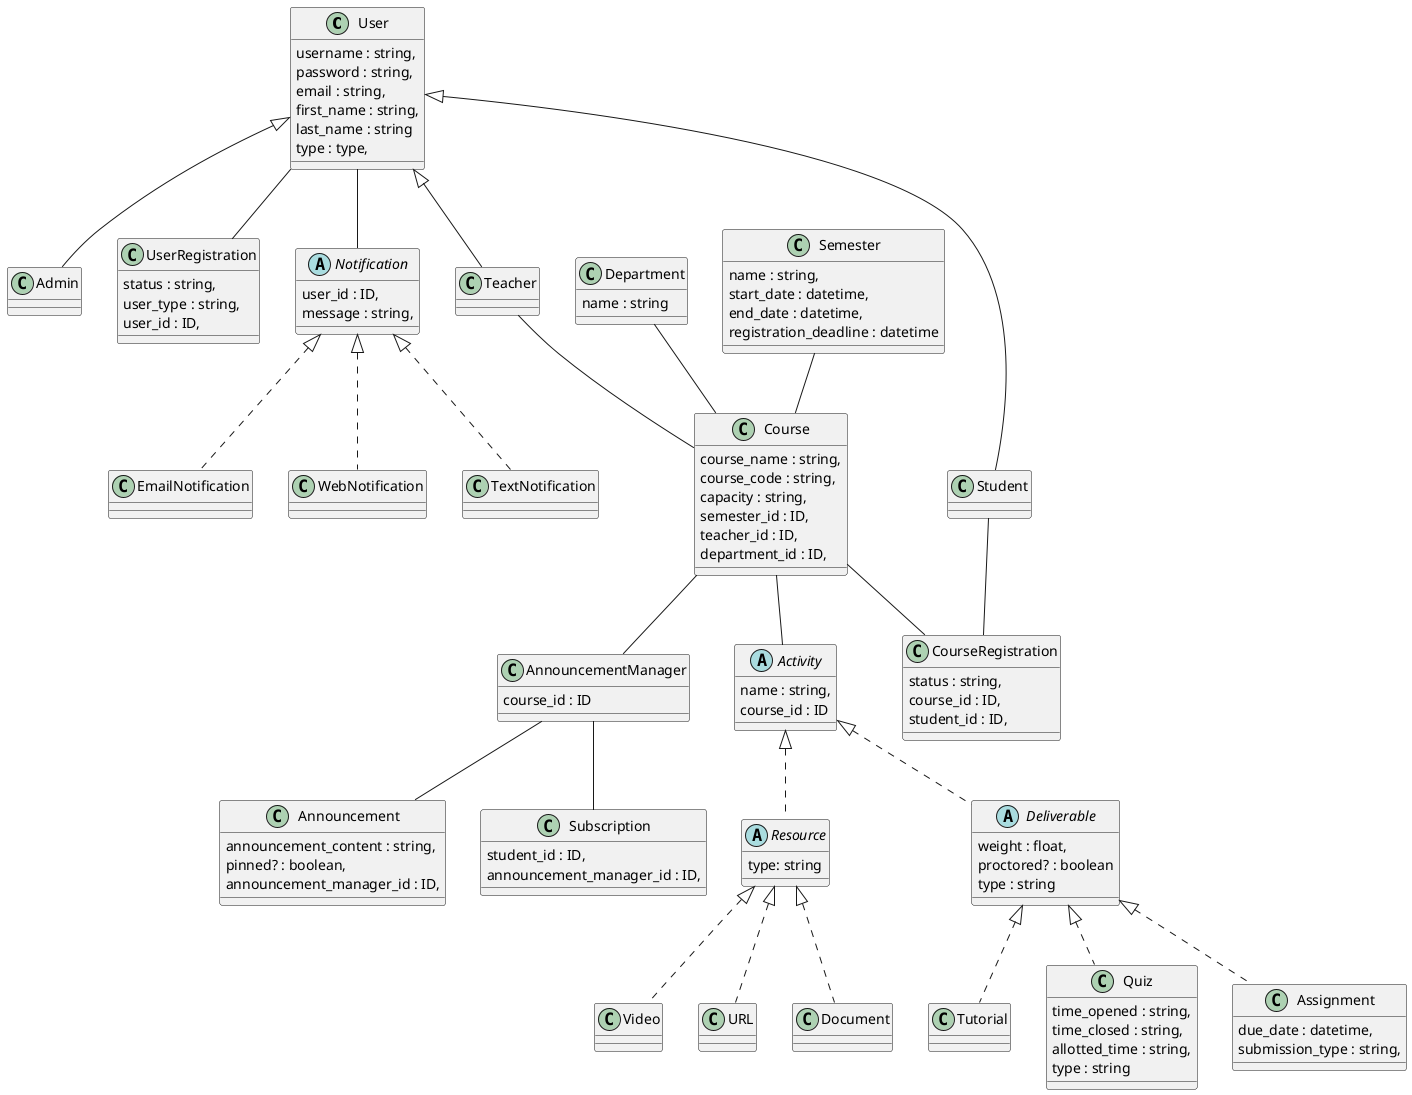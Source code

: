 @startuml
class User {
  username : string,
  password : string,
  email : string,
  first_name : string,
  last_name : string
  type : type,
}

class Teacher
class Student
class Admin

class Course {
  course_name : string,
  course_code : string,
  capacity : string,
  semester_id : ID,
  teacher_id : ID,
  department_id : ID,
}

class Department {
  name : string
}

class Semester {
  name : string,
  start_date : datetime,
  end_date : datetime,
  registration_deadline : datetime
}

abstract Activity {
  name : string,
  course_id : ID
}

class AnnouncementManager {
  course_id : ID
}

abstract Resource {
  type: string
}

abstract Deliverable {
  weight : float,
  proctored? : boolean
  type : string
}

class Tutorial
class Quiz {
  time_opened : string,
  time_closed : string,
  allotted_time : string,
  type : string
}

class Assignment {
  due_date : datetime,
  submission_type : string,
}

class Announcement {
  announcement_content : string,
  pinned? : boolean,
  announcement_manager_id : ID,
}

class Subscription {
  student_id : ID,
  announcement_manager_id : ID,
}

class CourseRegistration {
  status : string,
  course_id : ID,
  student_id : ID,
}

class UserRegistration {
  status : string,
  user_type : string,
  user_id : ID,
}

Teacher -- Course
Department -- Course
Semester -- Course
AnnouncementManager -- Announcement
AnnouncementManager -- Subscription
User -- UserRegistration
Course -- AnnouncementManager
Course -- Activity
Course -- CourseRegistration
Student -- CourseRegistration
User -- Notification

abstract Notification {
  user_id : ID,
  message : string,
}

class Teacher extends User
class Student extends User
class Admin extends User
Activity <|.. Resource
Resource <|.. Video
Resource <|.. URL
Resource <|.. Document
Activity <|.. Deliverable
Deliverable <|.. Tutorial
Deliverable <|.. Quiz
Deliverable <|.. Assignment
Notification <|.. EmailNotification
Notification <|.. WebNotification
Notification <|.. TextNotification

@enduml
